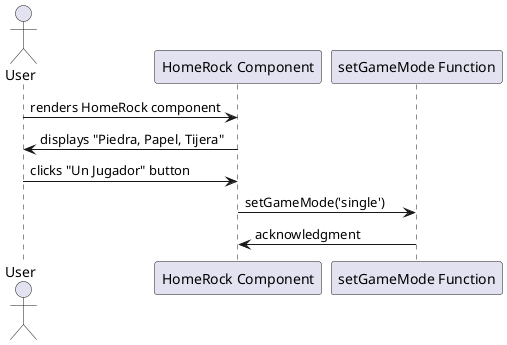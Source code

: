 
@startuml
actor User
participant "HomeRock Component" as HomeRock
participant "setGameMode Function" as SetGameMode

User -> HomeRock : renders HomeRock component
HomeRock -> User : displays "Piedra, Papel, Tijera"

User -> HomeRock : clicks "Un Jugador" button
HomeRock -> SetGameMode : setGameMode('single')
SetGameMode -> HomeRock : acknowledgment
@enduml
